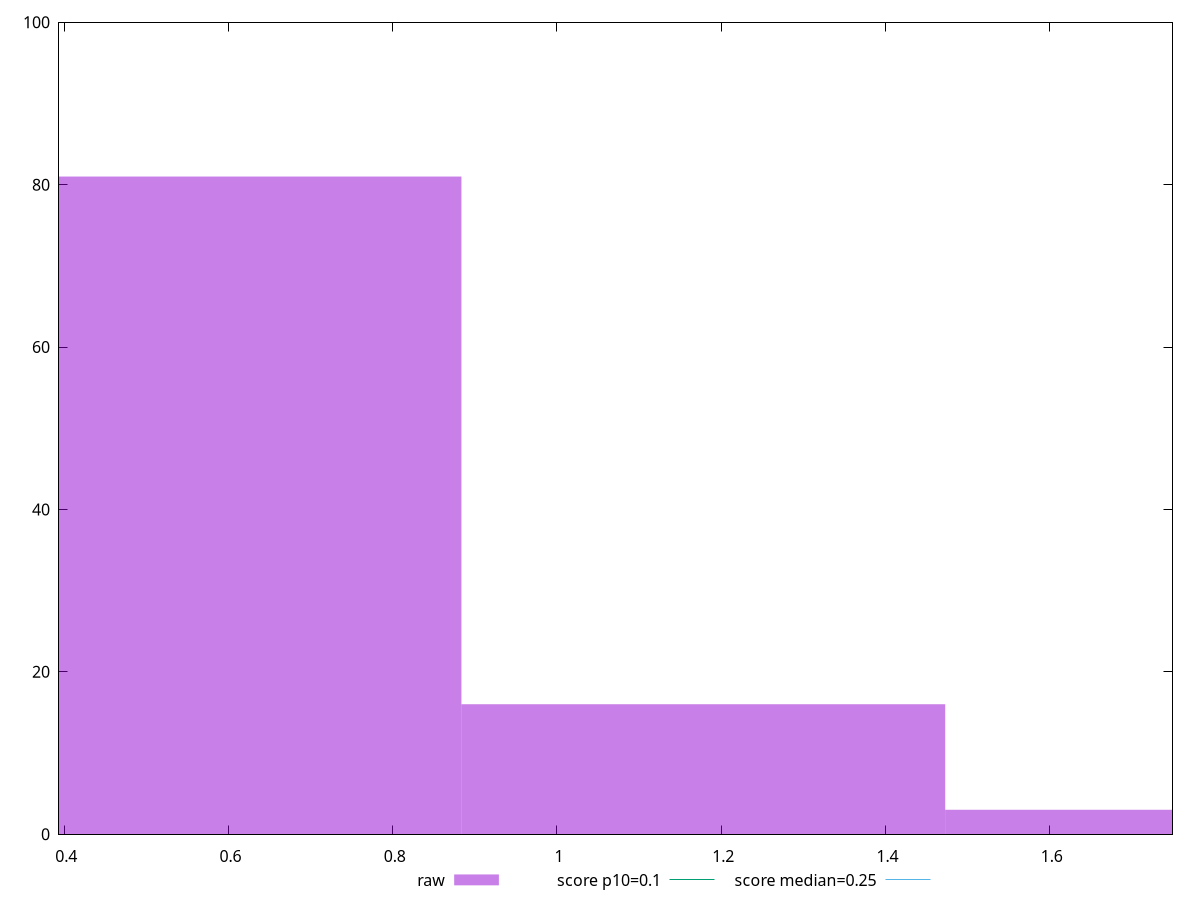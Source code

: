 reset

$raw <<EOF
1.1781846334570851 16
0.5890923167285426 81
1.7672769501856278 3
EOF

set key outside below
set boxwidth 0.5890923167285426
set xrange [0.39359130859374997:1.7495150756835938]
set yrange [0:100]
set trange [0:100]
set style fill transparent solid 0.5 noborder

set parametric
set terminal svg size 640, 490 enhanced background rgb 'white'
set output "report_00026_2021-02-22T21:38:55.199Z/cumulative-layout-shift/samples/pages+cached+noadtech/raw/histogram.svg"

plot $raw title "raw" with boxes, \
     0.1,t title "score p10=0.1", \
     0.25,t title "score median=0.25"

reset
